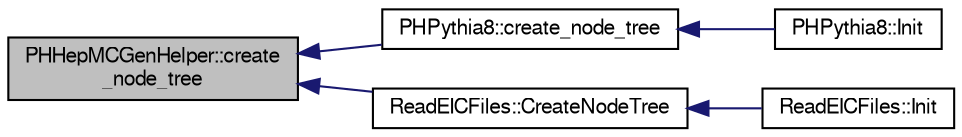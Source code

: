 digraph "PHHepMCGenHelper::create_node_tree"
{
  bgcolor="transparent";
  edge [fontname="FreeSans",fontsize="10",labelfontname="FreeSans",labelfontsize="10"];
  node [fontname="FreeSans",fontsize="10",shape=record];
  rankdir="LR";
  Node1 [label="PHHepMCGenHelper::create\l_node_tree",height=0.2,width=0.4,color="black", fillcolor="grey75", style="filled" fontcolor="black"];
  Node1 -> Node2 [dir="back",color="midnightblue",fontsize="10",style="solid",fontname="FreeSans"];
  Node2 [label="PHPythia8::create_node_tree",height=0.2,width=0.4,color="black",URL="$d9/d3a/classPHPythia8.html#ac4318ac935ae3bb3fdbbafadaaeadab6"];
  Node2 -> Node3 [dir="back",color="midnightblue",fontsize="10",style="solid",fontname="FreeSans"];
  Node3 [label="PHPythia8::Init",height=0.2,width=0.4,color="black",URL="$d9/d3a/classPHPythia8.html#af381f96f7115a7f8011d31572c46fcfc"];
  Node1 -> Node4 [dir="back",color="midnightblue",fontsize="10",style="solid",fontname="FreeSans"];
  Node4 [label="ReadEICFiles::CreateNodeTree",height=0.2,width=0.4,color="black",URL="$d3/d49/classReadEICFiles.html#a27c5286a70f65262df7f40b2ffb02bcc"];
  Node4 -> Node5 [dir="back",color="midnightblue",fontsize="10",style="solid",fontname="FreeSans"];
  Node5 [label="ReadEICFiles::Init",height=0.2,width=0.4,color="black",URL="$d3/d49/classReadEICFiles.html#a232160e6e6bd99fb04893198ea134c91"];
}
